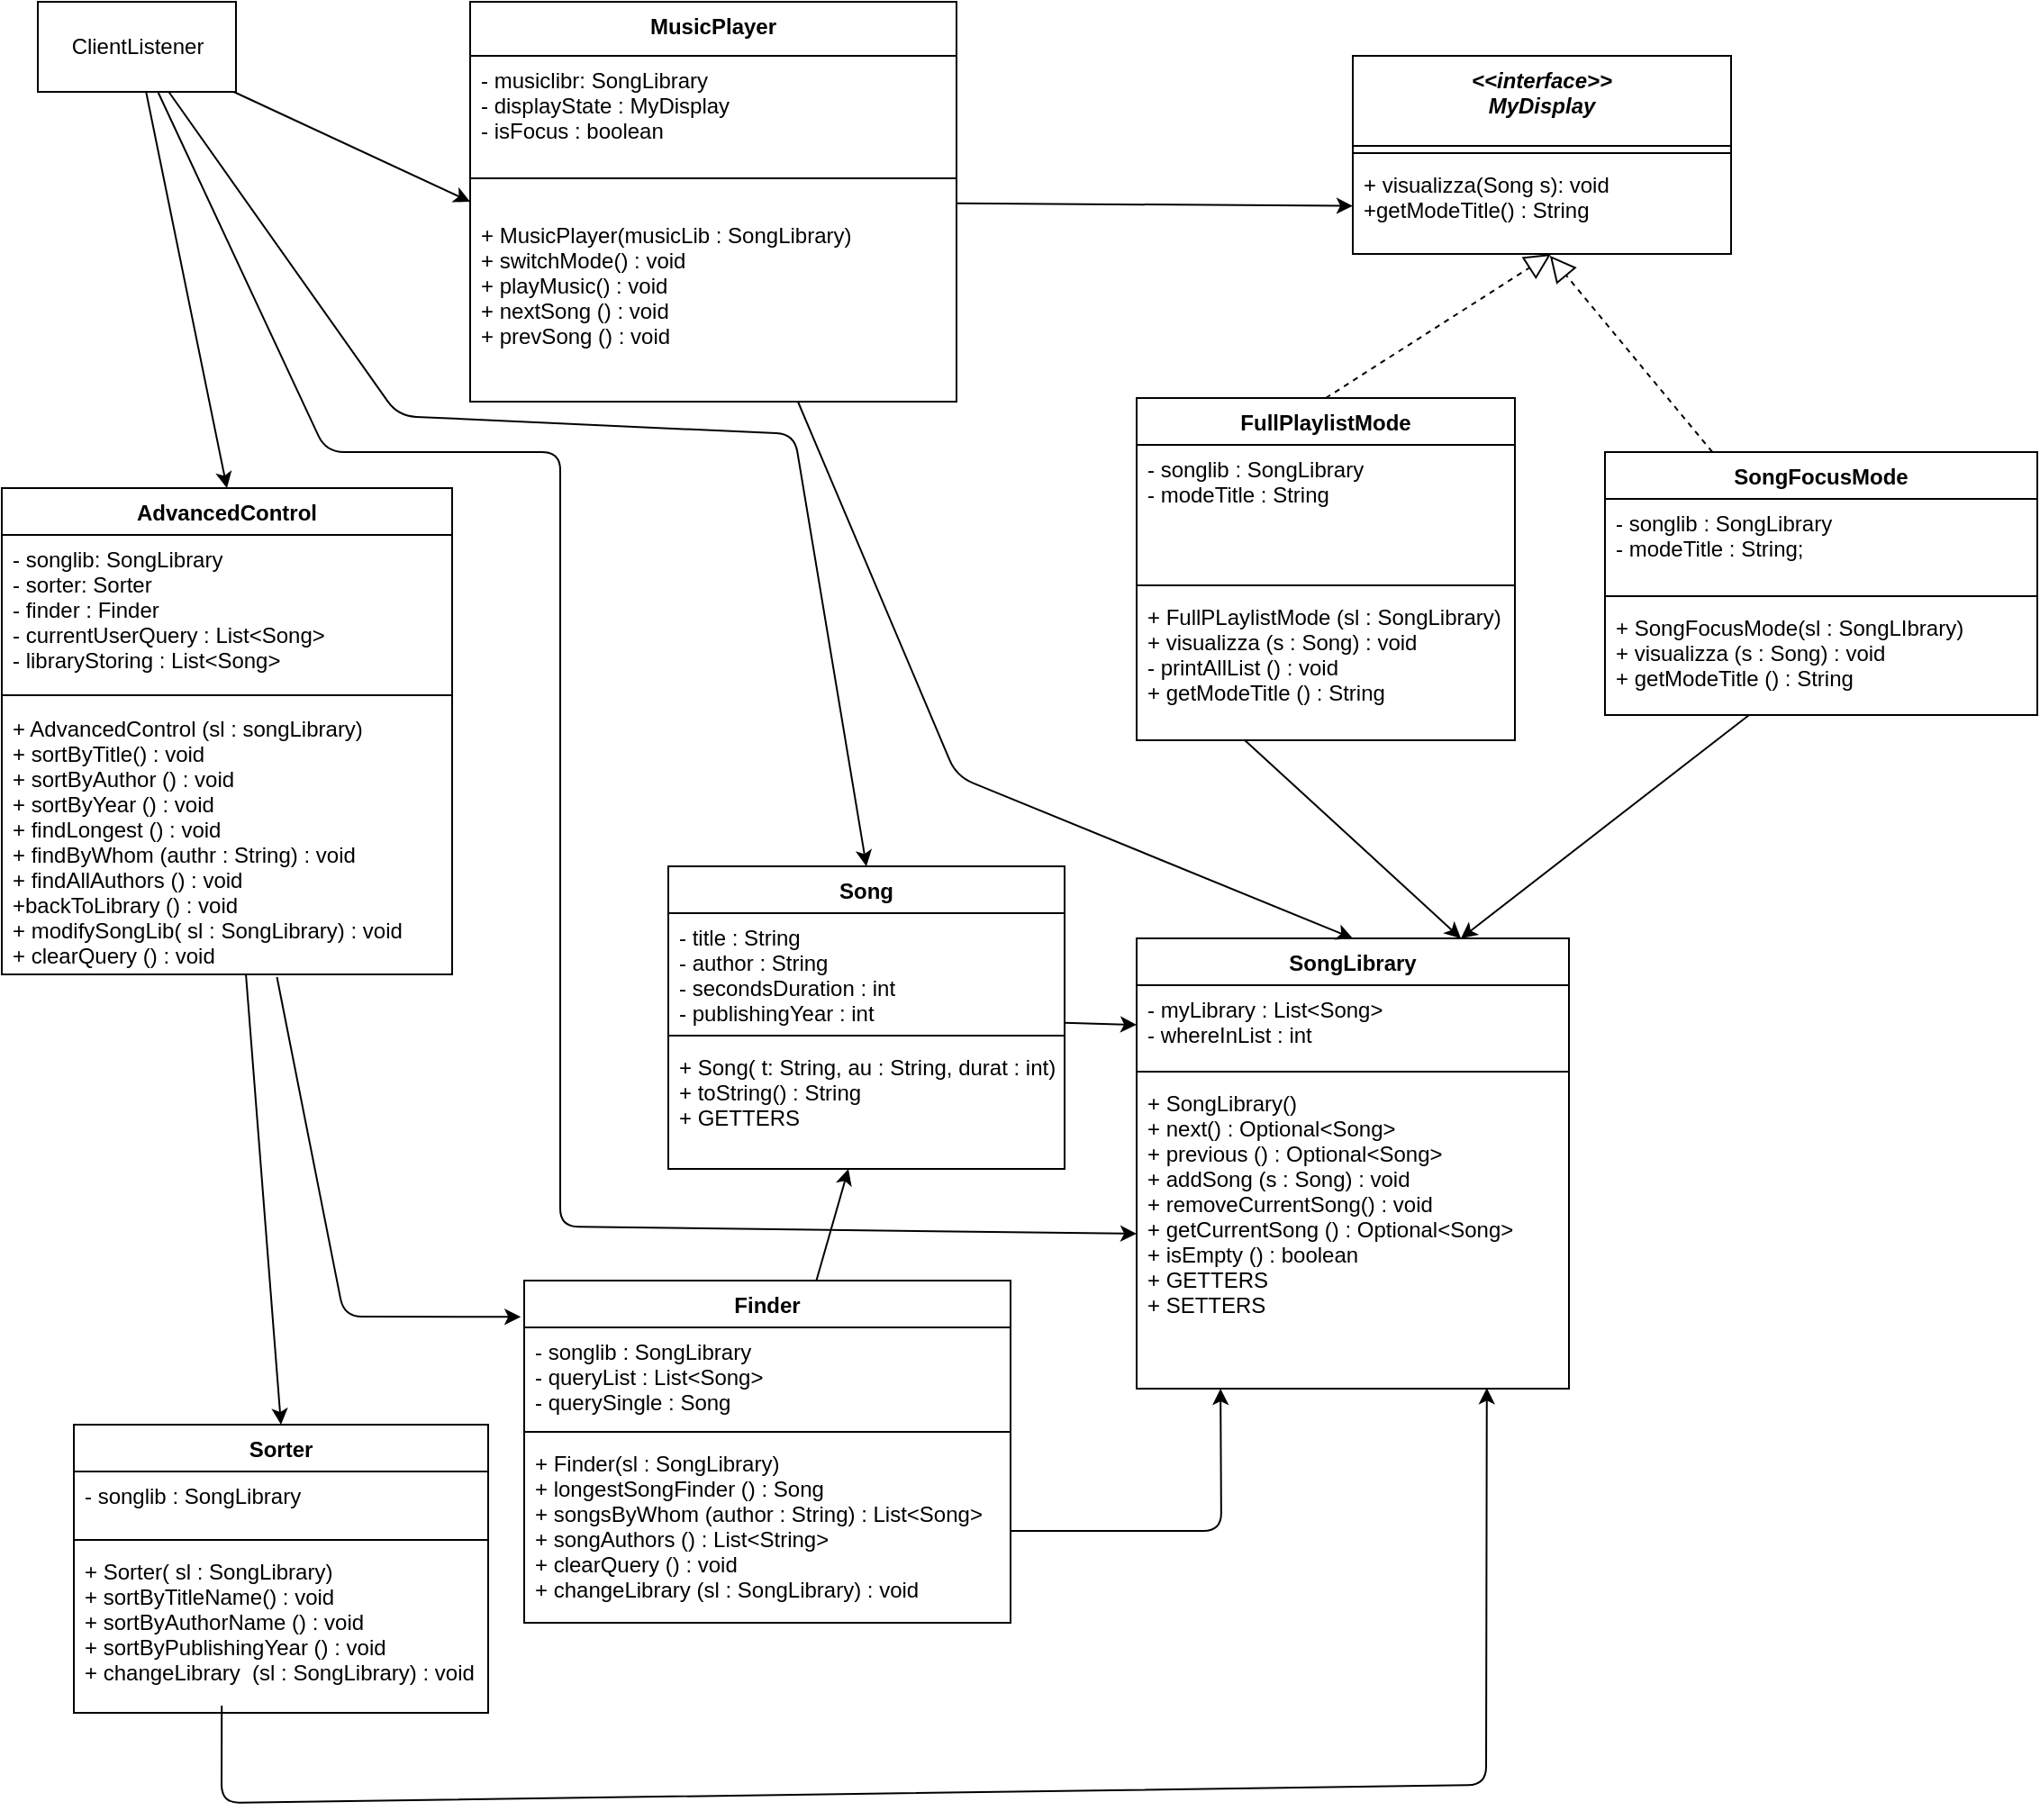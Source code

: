 <mxfile>
    <diagram id="Gf8aja0_6aJ7O7x1QdIq" name="Page-1">
        <mxGraphModel dx="698" dy="1620" grid="1" gridSize="10" guides="1" tooltips="1" connect="1" arrows="1" fold="1" page="1" pageScale="1" pageWidth="1169" pageHeight="827" math="0" shadow="0">
            <root>
                <mxCell id="0"/>
                <mxCell id="1" parent="0"/>
                <mxCell id="2" value="&lt;&lt;interface&gt;&gt;&#xa;MyDisplay" style="swimlane;fontStyle=3;align=center;verticalAlign=top;childLayout=stackLayout;horizontal=1;startSize=50;horizontalStack=0;resizeParent=1;resizeParentMax=0;resizeLast=0;collapsible=1;marginBottom=0;" parent="1" vertex="1">
                    <mxGeometry x="760" y="60" width="210" height="110" as="geometry"/>
                </mxCell>
                <mxCell id="4" value="" style="line;strokeWidth=1;fillColor=none;align=left;verticalAlign=middle;spacingTop=-1;spacingLeft=3;spacingRight=3;rotatable=0;labelPosition=right;points=[];portConstraint=eastwest;strokeColor=inherit;" parent="2" vertex="1">
                    <mxGeometry y="50" width="210" height="8" as="geometry"/>
                </mxCell>
                <mxCell id="5" value="+ visualizza(Song s): void&#xa;+getModeTitle() : String" style="text;strokeColor=none;fillColor=none;align=left;verticalAlign=top;spacingLeft=4;spacingRight=4;overflow=hidden;rotatable=0;points=[[0,0.5],[1,0.5]];portConstraint=eastwest;" parent="2" vertex="1">
                    <mxGeometry y="58" width="210" height="52" as="geometry"/>
                </mxCell>
                <mxCell id="6" value="SongLibrary" style="swimlane;fontStyle=1;align=center;verticalAlign=top;childLayout=stackLayout;horizontal=1;startSize=26;horizontalStack=0;resizeParent=1;resizeParentMax=0;resizeLast=0;collapsible=1;marginBottom=0;" parent="1" vertex="1">
                    <mxGeometry x="640" y="550" width="240" height="250" as="geometry"/>
                </mxCell>
                <mxCell id="7" value="- myLibrary : List&lt;Song&gt; &#xa;- whereInList : int&#xa;" style="text;strokeColor=none;fillColor=none;align=left;verticalAlign=top;spacingLeft=4;spacingRight=4;overflow=hidden;rotatable=0;points=[[0,0.5],[1,0.5]];portConstraint=eastwest;" parent="6" vertex="1">
                    <mxGeometry y="26" width="240" height="44" as="geometry"/>
                </mxCell>
                <mxCell id="8" value="" style="line;strokeWidth=1;fillColor=none;align=left;verticalAlign=middle;spacingTop=-1;spacingLeft=3;spacingRight=3;rotatable=0;labelPosition=right;points=[];portConstraint=eastwest;strokeColor=inherit;" parent="6" vertex="1">
                    <mxGeometry y="70" width="240" height="8" as="geometry"/>
                </mxCell>
                <mxCell id="9" value="+ SongLibrary()&#xa;+ next() : Optional&lt;Song&gt;&#xa;+ previous () : Optional&lt;Song&gt;&#xa;+ addSong (s : Song) : void &#xa;+ removeCurrentSong() : void &#xa;+ getCurrentSong () : Optional&lt;Song&gt;&#xa;+ isEmpty () : boolean&#xa;+ GETTERS&#xa;+ SETTERS" style="text;strokeColor=none;fillColor=none;align=left;verticalAlign=top;spacingLeft=4;spacingRight=4;overflow=hidden;rotatable=0;points=[[0,0.5],[1,0.5]];portConstraint=eastwest;" parent="6" vertex="1">
                    <mxGeometry y="78" width="240" height="172" as="geometry"/>
                </mxCell>
                <mxCell id="31" style="edgeStyle=none;html=1;" parent="1" source="10" target="5" edge="1">
                    <mxGeometry relative="1" as="geometry"/>
                </mxCell>
                <mxCell id="34" style="edgeStyle=none;html=1;entryX=0.5;entryY=0;entryDx=0;entryDy=0;" parent="1" source="10" target="6" edge="1">
                    <mxGeometry relative="1" as="geometry">
                        <Array as="points">
                            <mxPoint x="540" y="460"/>
                        </Array>
                    </mxGeometry>
                </mxCell>
                <mxCell id="10" value="MusicPlayer" style="swimlane;fontStyle=1;align=center;verticalAlign=top;childLayout=stackLayout;horizontal=1;startSize=30;horizontalStack=0;resizeParent=1;resizeParentMax=0;resizeLast=0;collapsible=1;marginBottom=0;" parent="1" vertex="1">
                    <mxGeometry x="270" y="30" width="270" height="222" as="geometry"/>
                </mxCell>
                <mxCell id="11" value="- musiclibr: SongLibrary&#xa;- displayState : MyDisplay&#xa;- isFocus : boolean" style="text;strokeColor=none;fillColor=none;align=left;verticalAlign=top;spacingLeft=4;spacingRight=4;overflow=hidden;rotatable=0;points=[[0,0.5],[1,0.5]];portConstraint=eastwest;" parent="10" vertex="1">
                    <mxGeometry y="30" width="270" height="50" as="geometry"/>
                </mxCell>
                <mxCell id="12" value="" style="line;strokeWidth=1;fillColor=none;align=left;verticalAlign=middle;spacingTop=-1;spacingLeft=3;spacingRight=3;rotatable=0;labelPosition=right;points=[];portConstraint=eastwest;strokeColor=inherit;" parent="10" vertex="1">
                    <mxGeometry y="80" width="270" height="36" as="geometry"/>
                </mxCell>
                <mxCell id="13" value="+ MusicPlayer(musicLib : SongLibrary)&#xa;+ switchMode() : void&#xa;+ playMusic() : void&#xa;+ nextSong () : void&#xa;+ prevSong () : void&#xa;" style="text;strokeColor=none;fillColor=none;align=left;verticalAlign=top;spacingLeft=4;spacingRight=4;overflow=hidden;rotatable=0;points=[[0,0.5],[1,0.5]];portConstraint=eastwest;" parent="10" vertex="1">
                    <mxGeometry y="116" width="270" height="106" as="geometry"/>
                </mxCell>
                <mxCell id="28" style="edgeStyle=none;html=1;entryX=0.5;entryY=0;entryDx=0;entryDy=0;" parent="1" source="14" target="16" edge="1">
                    <mxGeometry relative="1" as="geometry">
                        <Array as="points">
                            <mxPoint x="230" y="260"/>
                            <mxPoint x="450" y="270"/>
                        </Array>
                    </mxGeometry>
                </mxCell>
                <mxCell id="29" style="edgeStyle=none;html=1;entryX=0;entryY=0.5;entryDx=0;entryDy=0;" parent="1" source="14" target="10" edge="1">
                    <mxGeometry relative="1" as="geometry"/>
                </mxCell>
                <mxCell id="30" style="edgeStyle=none;html=1;entryX=0;entryY=0.5;entryDx=0;entryDy=0;" parent="1" source="14" target="9" edge="1">
                    <mxGeometry relative="1" as="geometry">
                        <Array as="points">
                            <mxPoint x="190" y="280"/>
                            <mxPoint x="320" y="280"/>
                            <mxPoint x="320" y="710"/>
                        </Array>
                    </mxGeometry>
                </mxCell>
                <mxCell id="45" style="edgeStyle=none;html=1;entryX=0.5;entryY=0;entryDx=0;entryDy=0;" edge="1" parent="1" source="14" target="41">
                    <mxGeometry relative="1" as="geometry"/>
                </mxCell>
                <mxCell id="14" value="ClientListener" style="html=1;" parent="1" vertex="1">
                    <mxGeometry x="30" y="30" width="110" height="50" as="geometry"/>
                </mxCell>
                <mxCell id="35" style="edgeStyle=none;html=1;entryX=0;entryY=0.5;entryDx=0;entryDy=0;" parent="1" source="16" target="7" edge="1">
                    <mxGeometry relative="1" as="geometry"/>
                </mxCell>
                <mxCell id="16" value="Song" style="swimlane;fontStyle=1;align=center;verticalAlign=top;childLayout=stackLayout;horizontal=1;startSize=26;horizontalStack=0;resizeParent=1;resizeParentMax=0;resizeLast=0;collapsible=1;marginBottom=0;" parent="1" vertex="1">
                    <mxGeometry x="380" y="510" width="220" height="168" as="geometry"/>
                </mxCell>
                <mxCell id="17" value="- title : String&#xa;- author : String&#xa;- secondsDuration : int&#xa;- publishingYear : int" style="text;strokeColor=none;fillColor=none;align=left;verticalAlign=top;spacingLeft=4;spacingRight=4;overflow=hidden;rotatable=0;points=[[0,0.5],[1,0.5]];portConstraint=eastwest;" parent="16" vertex="1">
                    <mxGeometry y="26" width="220" height="64" as="geometry"/>
                </mxCell>
                <mxCell id="18" value="" style="line;strokeWidth=1;fillColor=none;align=left;verticalAlign=middle;spacingTop=-1;spacingLeft=3;spacingRight=3;rotatable=0;labelPosition=right;points=[];portConstraint=eastwest;strokeColor=inherit;" parent="16" vertex="1">
                    <mxGeometry y="90" width="220" height="8" as="geometry"/>
                </mxCell>
                <mxCell id="19" value="+ Song( t: String, au : String, durat : int)&#xa;+ toString() : String&#xa;+ GETTERS " style="text;strokeColor=none;fillColor=none;align=left;verticalAlign=top;spacingLeft=4;spacingRight=4;overflow=hidden;rotatable=0;points=[[0,0.5],[1,0.5]];portConstraint=eastwest;" parent="16" vertex="1">
                    <mxGeometry y="98" width="220" height="70" as="geometry"/>
                </mxCell>
                <mxCell id="20" value="FullPlaylistMode" style="swimlane;fontStyle=1;align=center;verticalAlign=top;childLayout=stackLayout;horizontal=1;startSize=26;horizontalStack=0;resizeParent=1;resizeParentMax=0;resizeLast=0;collapsible=1;marginBottom=0;" parent="1" vertex="1">
                    <mxGeometry x="640" y="250" width="210" height="190" as="geometry"/>
                </mxCell>
                <mxCell id="21" value="- songlib : SongLibrary &#xa;- modeTitle : String&#xa;" style="text;strokeColor=none;fillColor=none;align=left;verticalAlign=top;spacingLeft=4;spacingRight=4;overflow=hidden;rotatable=0;points=[[0,0.5],[1,0.5]];portConstraint=eastwest;" parent="20" vertex="1">
                    <mxGeometry y="26" width="210" height="74" as="geometry"/>
                </mxCell>
                <mxCell id="22" value="" style="line;strokeWidth=1;fillColor=none;align=left;verticalAlign=middle;spacingTop=-1;spacingLeft=3;spacingRight=3;rotatable=0;labelPosition=right;points=[];portConstraint=eastwest;strokeColor=inherit;" parent="20" vertex="1">
                    <mxGeometry y="100" width="210" height="8" as="geometry"/>
                </mxCell>
                <mxCell id="23" value="+ FullPLaylistMode (sl : SongLibrary) &#xa;+ visualizza (s : Song) : void&#xa;- printAllList () : void &#xa;+ getModeTitle () : String" style="text;strokeColor=none;fillColor=none;align=left;verticalAlign=top;spacingLeft=4;spacingRight=4;overflow=hidden;rotatable=0;points=[[0,0.5],[1,0.5]];portConstraint=eastwest;" parent="20" vertex="1">
                    <mxGeometry y="108" width="210" height="82" as="geometry"/>
                </mxCell>
                <mxCell id="24" value="SongFocusMode" style="swimlane;fontStyle=1;align=center;verticalAlign=top;childLayout=stackLayout;horizontal=1;startSize=26;horizontalStack=0;resizeParent=1;resizeParentMax=0;resizeLast=0;collapsible=1;marginBottom=0;" parent="1" vertex="1">
                    <mxGeometry x="900" y="280" width="240" height="146" as="geometry"/>
                </mxCell>
                <mxCell id="25" value="- songlib : SongLibrary&#xa;- modeTitle : String;&#xa;" style="text;strokeColor=none;fillColor=none;align=left;verticalAlign=top;spacingLeft=4;spacingRight=4;overflow=hidden;rotatable=0;points=[[0,0.5],[1,0.5]];portConstraint=eastwest;" parent="24" vertex="1">
                    <mxGeometry y="26" width="240" height="50" as="geometry"/>
                </mxCell>
                <mxCell id="26" value="" style="line;strokeWidth=1;fillColor=none;align=left;verticalAlign=middle;spacingTop=-1;spacingLeft=3;spacingRight=3;rotatable=0;labelPosition=right;points=[];portConstraint=eastwest;strokeColor=inherit;" parent="24" vertex="1">
                    <mxGeometry y="76" width="240" height="8" as="geometry"/>
                </mxCell>
                <mxCell id="27" value="+ SongFocusMode(sl : SongLIbrary)&#xa;+ visualizza (s : Song) : void&#xa;+ getModeTitle () : String " style="text;strokeColor=none;fillColor=none;align=left;verticalAlign=top;spacingLeft=4;spacingRight=4;overflow=hidden;rotatable=0;points=[[0,0.5],[1,0.5]];portConstraint=eastwest;" parent="24" vertex="1">
                    <mxGeometry y="84" width="240" height="62" as="geometry"/>
                </mxCell>
                <mxCell id="37" style="edgeStyle=none;html=1;entryX=0.75;entryY=0;entryDx=0;entryDy=0;exitX=0.286;exitY=1;exitDx=0;exitDy=0;exitPerimeter=0;" parent="1" source="23" target="6" edge="1">
                    <mxGeometry relative="1" as="geometry"/>
                </mxCell>
                <mxCell id="38" style="edgeStyle=none;html=1;entryX=0.75;entryY=0;entryDx=0;entryDy=0;" parent="1" source="27" target="6" edge="1">
                    <mxGeometry relative="1" as="geometry">
                        <mxPoint x="260" y="460" as="targetPoint"/>
                    </mxGeometry>
                </mxCell>
                <mxCell id="39" value="" style="endArrow=block;dashed=1;endFill=0;endSize=12;html=1;entryX=0.521;entryY=1.018;entryDx=0;entryDy=0;entryPerimeter=0;" parent="1" source="24" target="5" edge="1">
                    <mxGeometry width="160" relative="1" as="geometry">
                        <mxPoint x="560" y="260" as="sourcePoint"/>
                        <mxPoint x="720" y="260" as="targetPoint"/>
                    </mxGeometry>
                </mxCell>
                <mxCell id="40" value="" style="endArrow=block;dashed=1;endFill=0;endSize=12;html=1;exitX=0.5;exitY=0;exitDx=0;exitDy=0;entryX=0.524;entryY=1;entryDx=0;entryDy=0;entryPerimeter=0;" parent="1" source="20" target="5" edge="1">
                    <mxGeometry width="160" relative="1" as="geometry">
                        <mxPoint x="604" y="219.008" as="sourcePoint"/>
                        <mxPoint x="860" y="200" as="targetPoint"/>
                    </mxGeometry>
                </mxCell>
                <mxCell id="46" style="edgeStyle=none;html=1;entryX=0.5;entryY=0;entryDx=0;entryDy=0;" edge="1" parent="1" source="41" target="48">
                    <mxGeometry relative="1" as="geometry">
                        <mxPoint x="80" y="680" as="targetPoint"/>
                    </mxGeometry>
                </mxCell>
                <mxCell id="47" style="edgeStyle=none;html=1;exitX=0.611;exitY=1.01;exitDx=0;exitDy=0;exitPerimeter=0;entryX=-0.007;entryY=0.106;entryDx=0;entryDy=0;entryPerimeter=0;" edge="1" parent="1" source="44" target="52">
                    <mxGeometry relative="1" as="geometry">
                        <mxPoint x="200" y="680" as="targetPoint"/>
                        <Array as="points">
                            <mxPoint x="200" y="760"/>
                        </Array>
                    </mxGeometry>
                </mxCell>
                <mxCell id="41" value="AdvancedControl" style="swimlane;fontStyle=1;align=center;verticalAlign=top;childLayout=stackLayout;horizontal=1;startSize=26;horizontalStack=0;resizeParent=1;resizeParentMax=0;resizeLast=0;collapsible=1;marginBottom=0;" vertex="1" parent="1">
                    <mxGeometry x="10" y="300" width="250" height="270" as="geometry"/>
                </mxCell>
                <mxCell id="42" value="- songlib: SongLibrary&#xa;- sorter: Sorter&#xa;- finder : Finder&#xa;- currentUserQuery : List&lt;Song&gt;&#xa;- libraryStoring : List&lt;Song&gt;" style="text;strokeColor=none;fillColor=none;align=left;verticalAlign=top;spacingLeft=4;spacingRight=4;overflow=hidden;rotatable=0;points=[[0,0.5],[1,0.5]];portConstraint=eastwest;" vertex="1" parent="41">
                    <mxGeometry y="26" width="250" height="84" as="geometry"/>
                </mxCell>
                <mxCell id="43" value="" style="line;strokeWidth=1;fillColor=none;align=left;verticalAlign=middle;spacingTop=-1;spacingLeft=3;spacingRight=3;rotatable=0;labelPosition=right;points=[];portConstraint=eastwest;strokeColor=inherit;" vertex="1" parent="41">
                    <mxGeometry y="110" width="250" height="10" as="geometry"/>
                </mxCell>
                <mxCell id="44" value="+ AdvancedControl (sl : songLibrary) &#xa;+ sortByTitle() : void&#xa;+ sortByAuthor () : void&#xa;+ sortByYear () : void&#xa;+ findLongest () : void&#xa;+ findByWhom (authr : String) : void&#xa;+ findAllAuthors () : void&#xa;+backToLibrary () : void&#xa;+ modifySongLib( sl : SongLibrary) : void&#xa;+ clearQuery () : void&#xa;" style="text;strokeColor=none;fillColor=none;align=left;verticalAlign=top;spacingLeft=4;spacingRight=4;overflow=hidden;rotatable=0;points=[[0,0.5],[1,0.5]];portConstraint=eastwest;" vertex="1" parent="41">
                    <mxGeometry y="120" width="250" height="150" as="geometry"/>
                </mxCell>
                <mxCell id="57" style="edgeStyle=none;html=1;exitX=0.357;exitY=0.957;exitDx=0;exitDy=0;exitPerimeter=0;entryX=0.81;entryY=0.998;entryDx=0;entryDy=0;entryPerimeter=0;" edge="1" parent="1" source="51" target="9">
                    <mxGeometry relative="1" as="geometry">
                        <mxPoint x="831.429" y="1030" as="targetPoint"/>
                        <Array as="points">
                            <mxPoint x="132" y="1030"/>
                            <mxPoint x="834" y="1020"/>
                        </Array>
                    </mxGeometry>
                </mxCell>
                <mxCell id="48" value="Sorter" style="swimlane;fontStyle=1;align=center;verticalAlign=top;childLayout=stackLayout;horizontal=1;startSize=26;horizontalStack=0;resizeParent=1;resizeParentMax=0;resizeLast=0;collapsible=1;marginBottom=0;" vertex="1" parent="1">
                    <mxGeometry x="50" y="820" width="230" height="160" as="geometry"/>
                </mxCell>
                <mxCell id="49" value="- songlib : SongLibrary&#xa;" style="text;strokeColor=none;fillColor=none;align=left;verticalAlign=top;spacingLeft=4;spacingRight=4;overflow=hidden;rotatable=0;points=[[0,0.5],[1,0.5]];portConstraint=eastwest;" vertex="1" parent="48">
                    <mxGeometry y="26" width="230" height="34" as="geometry"/>
                </mxCell>
                <mxCell id="50" value="" style="line;strokeWidth=1;fillColor=none;align=left;verticalAlign=middle;spacingTop=-1;spacingLeft=3;spacingRight=3;rotatable=0;labelPosition=right;points=[];portConstraint=eastwest;strokeColor=inherit;" vertex="1" parent="48">
                    <mxGeometry y="60" width="230" height="8" as="geometry"/>
                </mxCell>
                <mxCell id="51" value="+ Sorter( sl : SongLibrary) &#xa;+ sortByTitleName() : void&#xa;+ sortByAuthorName () : void&#xa;+ sortByPublishingYear () : void&#xa;+ changeLibrary  (sl : SongLibrary) : void" style="text;strokeColor=none;fillColor=none;align=left;verticalAlign=top;spacingLeft=4;spacingRight=4;overflow=hidden;rotatable=0;points=[[0,0.5],[1,0.5]];portConstraint=eastwest;" vertex="1" parent="48">
                    <mxGeometry y="68" width="230" height="92" as="geometry"/>
                </mxCell>
                <mxCell id="58" style="edgeStyle=none;html=1;" edge="1" parent="1" source="52" target="19">
                    <mxGeometry relative="1" as="geometry"/>
                </mxCell>
                <mxCell id="52" value="Finder" style="swimlane;fontStyle=1;align=center;verticalAlign=top;childLayout=stackLayout;horizontal=1;startSize=26;horizontalStack=0;resizeParent=1;resizeParentMax=0;resizeLast=0;collapsible=1;marginBottom=0;" vertex="1" parent="1">
                    <mxGeometry x="300" y="740" width="270" height="190" as="geometry"/>
                </mxCell>
                <mxCell id="53" value="- songlib : SongLibrary&#xa;- queryList : List&lt;Song&gt;&#xa;- querySingle : Song" style="text;strokeColor=none;fillColor=none;align=left;verticalAlign=top;spacingLeft=4;spacingRight=4;overflow=hidden;rotatable=0;points=[[0,0.5],[1,0.5]];portConstraint=eastwest;" vertex="1" parent="52">
                    <mxGeometry y="26" width="270" height="54" as="geometry"/>
                </mxCell>
                <mxCell id="54" value="" style="line;strokeWidth=1;fillColor=none;align=left;verticalAlign=middle;spacingTop=-1;spacingLeft=3;spacingRight=3;rotatable=0;labelPosition=right;points=[];portConstraint=eastwest;strokeColor=inherit;" vertex="1" parent="52">
                    <mxGeometry y="80" width="270" height="8" as="geometry"/>
                </mxCell>
                <mxCell id="55" value="+ Finder(sl : SongLibrary) &#xa;+ longestSongFinder () : Song&#xa;+ songsByWhom (author : String) : List&lt;Song&gt;&#xa;+ songAuthors () : List&lt;String&gt;&#xa;+ clearQuery () : void&#xa;+ changeLibrary (sl : SongLibrary) : void&#xa;&#xa;" style="text;strokeColor=none;fillColor=none;align=left;verticalAlign=top;spacingLeft=4;spacingRight=4;overflow=hidden;rotatable=0;points=[[0,0.5],[1,0.5]];portConstraint=eastwest;" vertex="1" parent="52">
                    <mxGeometry y="88" width="270" height="102" as="geometry"/>
                </mxCell>
                <mxCell id="56" style="edgeStyle=none;html=1;entryX=0.194;entryY=1;entryDx=0;entryDy=0;entryPerimeter=0;" edge="1" parent="1" source="55" target="9">
                    <mxGeometry relative="1" as="geometry">
                        <Array as="points">
                            <mxPoint x="687" y="879"/>
                        </Array>
                    </mxGeometry>
                </mxCell>
            </root>
        </mxGraphModel>
    </diagram>
</mxfile>